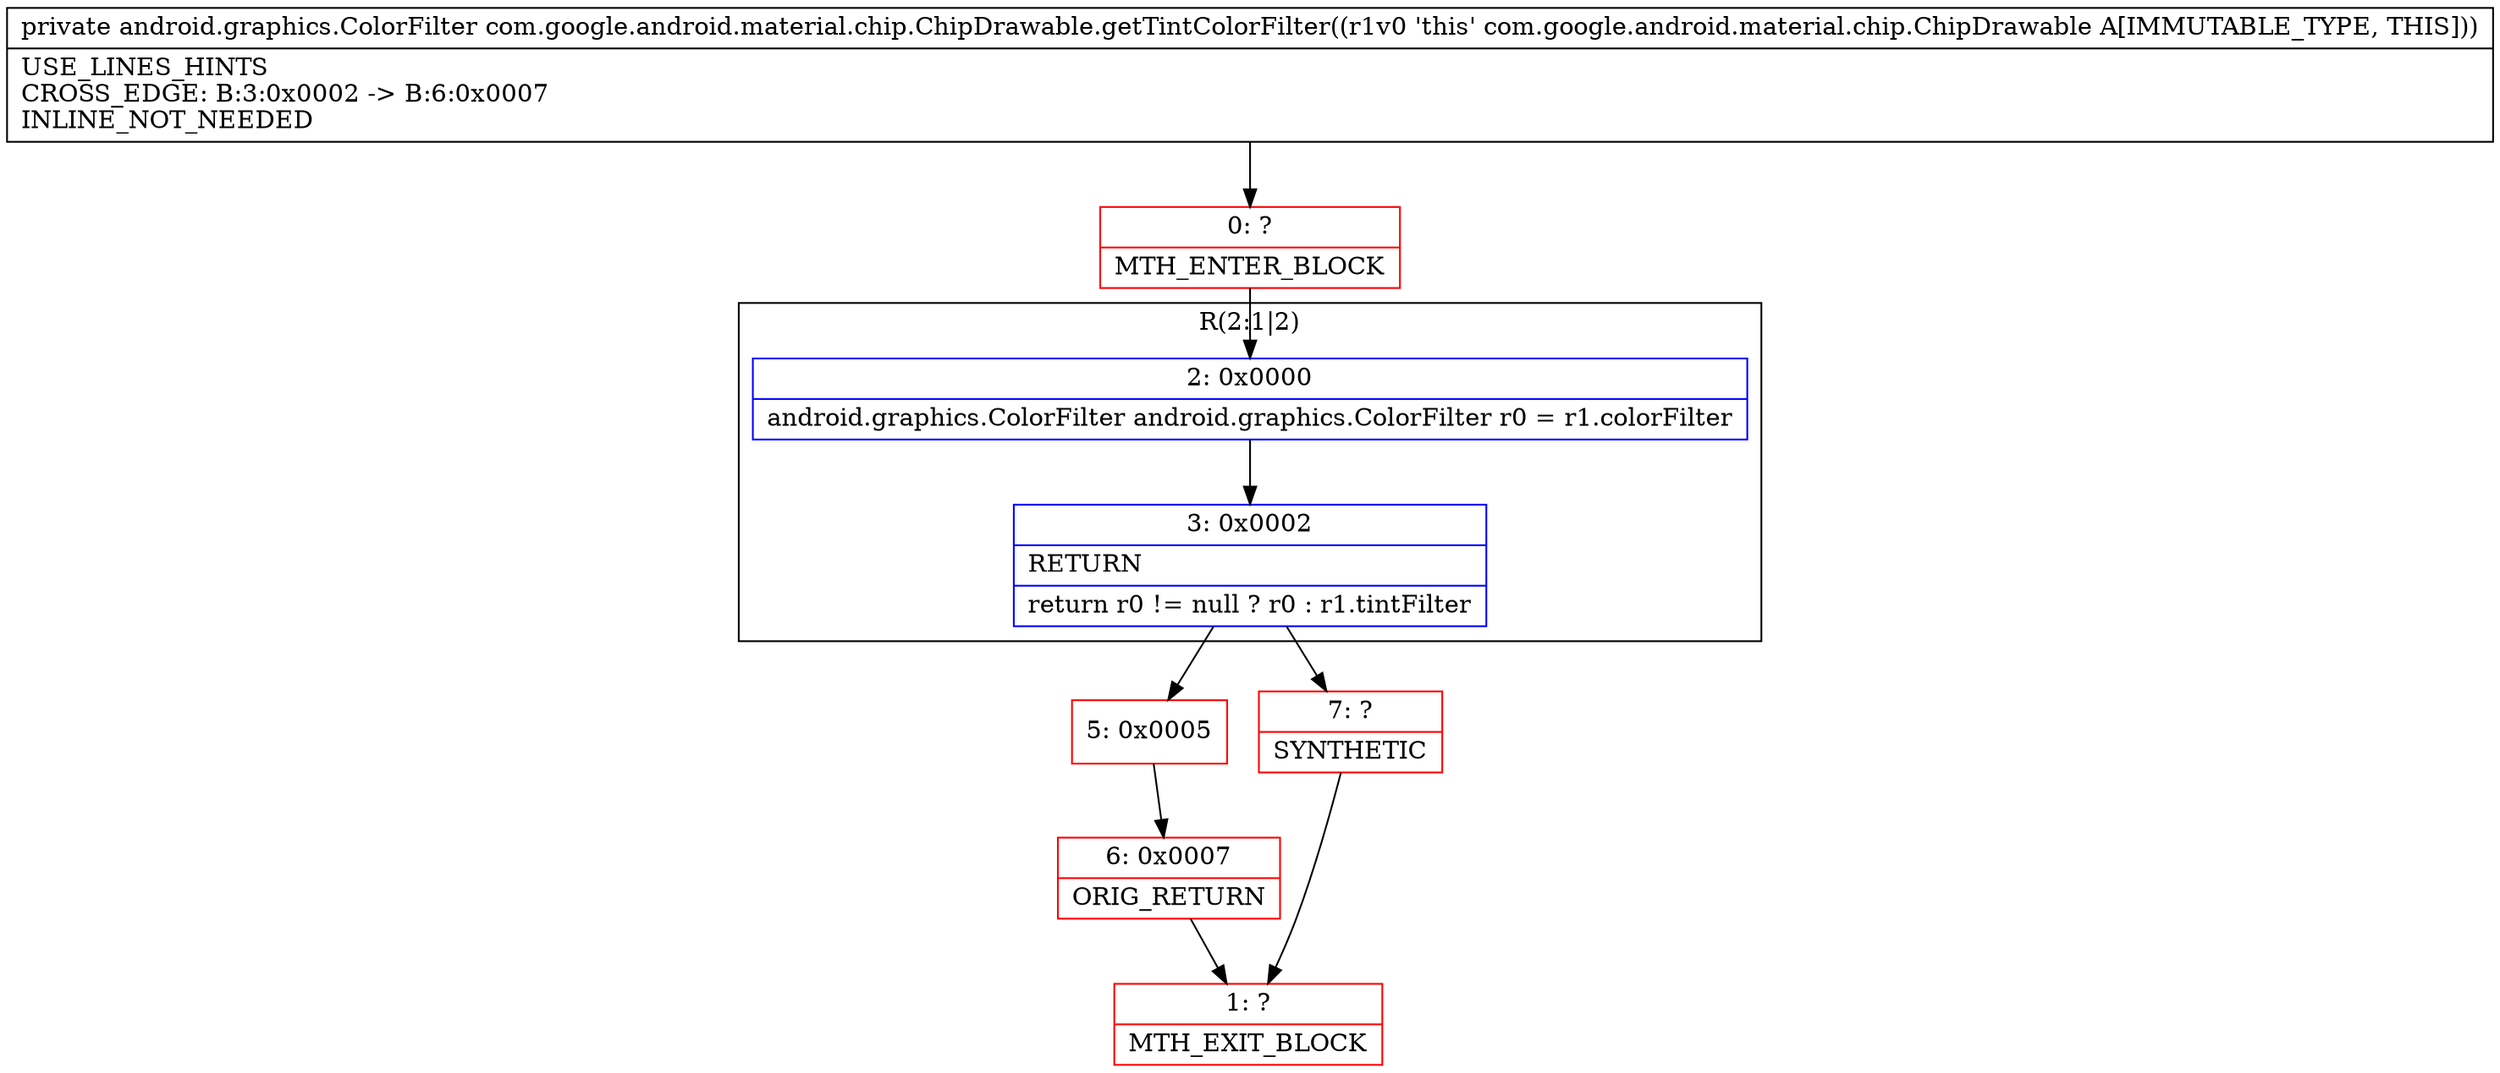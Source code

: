 digraph "CFG forcom.google.android.material.chip.ChipDrawable.getTintColorFilter()Landroid\/graphics\/ColorFilter;" {
subgraph cluster_Region_2129840727 {
label = "R(2:1|2)";
node [shape=record,color=blue];
Node_2 [shape=record,label="{2\:\ 0x0000|android.graphics.ColorFilter android.graphics.ColorFilter r0 = r1.colorFilter\l}"];
Node_3 [shape=record,label="{3\:\ 0x0002|RETURN\l|return r0 != null ? r0 : r1.tintFilter\l}"];
}
Node_0 [shape=record,color=red,label="{0\:\ ?|MTH_ENTER_BLOCK\l}"];
Node_5 [shape=record,color=red,label="{5\:\ 0x0005}"];
Node_6 [shape=record,color=red,label="{6\:\ 0x0007|ORIG_RETURN\l}"];
Node_1 [shape=record,color=red,label="{1\:\ ?|MTH_EXIT_BLOCK\l}"];
Node_7 [shape=record,color=red,label="{7\:\ ?|SYNTHETIC\l}"];
MethodNode[shape=record,label="{private android.graphics.ColorFilter com.google.android.material.chip.ChipDrawable.getTintColorFilter((r1v0 'this' com.google.android.material.chip.ChipDrawable A[IMMUTABLE_TYPE, THIS]))  | USE_LINES_HINTS\lCROSS_EDGE: B:3:0x0002 \-\> B:6:0x0007\lINLINE_NOT_NEEDED\l}"];
MethodNode -> Node_0;Node_2 -> Node_3;
Node_3 -> Node_5;
Node_3 -> Node_7;
Node_0 -> Node_2;
Node_5 -> Node_6;
Node_6 -> Node_1;
Node_7 -> Node_1;
}

